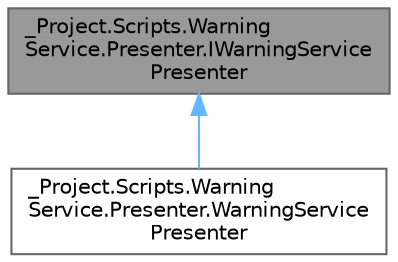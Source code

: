 digraph "_Project.Scripts.WarningService.Presenter.IWarningServicePresenter"
{
 // LATEX_PDF_SIZE
  bgcolor="transparent";
  edge [fontname=Helvetica,fontsize=10,labelfontname=Helvetica,labelfontsize=10];
  node [fontname=Helvetica,fontsize=10,shape=box,height=0.2,width=0.4];
  Node1 [id="Node000001",label="_Project.Scripts.Warning\lService.Presenter.IWarningService\lPresenter",height=0.2,width=0.4,color="gray40", fillcolor="grey60", style="filled", fontcolor="black",tooltip="Интерфейс, описывающий презентер сервиса окна-предупреждения"];
  Node1 -> Node2 [id="edge1_Node000001_Node000002",dir="back",color="steelblue1",style="solid",tooltip=" "];
  Node2 [id="Node000002",label="_Project.Scripts.Warning\lService.Presenter.WarningService\lPresenter",height=0.2,width=0.4,color="gray40", fillcolor="white", style="filled",URL="$class___project_1_1_scripts_1_1_warning_service_1_1_presenter_1_1_warning_service_presenter.html",tooltip="Класс, описывающий презентер сервиса окна-предупреждения"];
}
